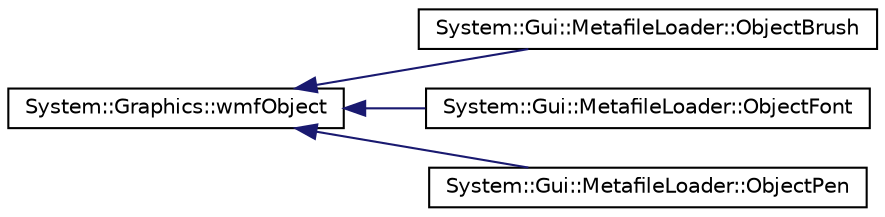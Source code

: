 digraph G
{
  edge [fontname="Helvetica",fontsize="10",labelfontname="Helvetica",labelfontsize="10"];
  node [fontname="Helvetica",fontsize="10",shape=record];
  rankdir="LR";
  Node1 [label="System::Graphics::wmfObject",height=0.2,width=0.4,color="black", fillcolor="white", style="filled",URL="$class_system_1_1_graphics_1_1wmf_object.html"];
  Node1 -> Node2 [dir="back",color="midnightblue",fontsize="10",style="solid",fontname="Helvetica"];
  Node2 [label="System::Gui::MetafileLoader::ObjectBrush",height=0.2,width=0.4,color="black", fillcolor="white", style="filled",URL="$class_system_1_1_gui_1_1_metafile_loader_1_1_object_brush.html"];
  Node1 -> Node3 [dir="back",color="midnightblue",fontsize="10",style="solid",fontname="Helvetica"];
  Node3 [label="System::Gui::MetafileLoader::ObjectFont",height=0.2,width=0.4,color="black", fillcolor="white", style="filled",URL="$class_system_1_1_gui_1_1_metafile_loader_1_1_object_font.html"];
  Node1 -> Node4 [dir="back",color="midnightblue",fontsize="10",style="solid",fontname="Helvetica"];
  Node4 [label="System::Gui::MetafileLoader::ObjectPen",height=0.2,width=0.4,color="black", fillcolor="white", style="filled",URL="$class_system_1_1_gui_1_1_metafile_loader_1_1_object_pen.html"];
}
